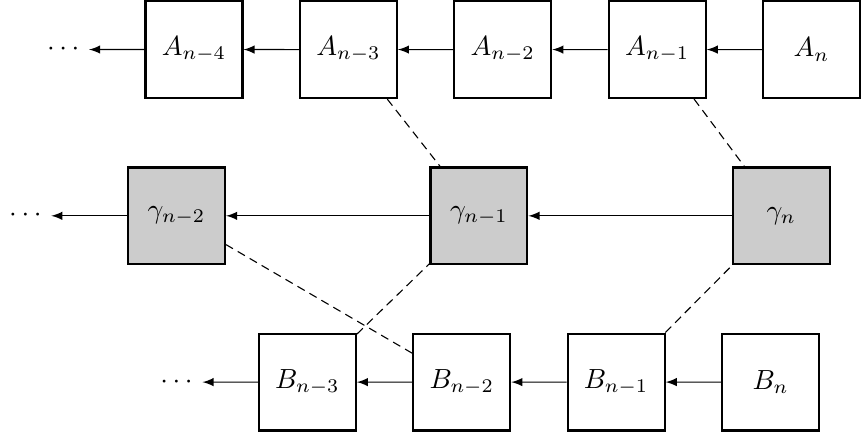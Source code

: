 \documentclass[tikz]{standalone}

\usetikzlibrary{fit}
\usetikzlibrary{positioning}

\begin{document}
\begin{tikzpicture}[scale=0.96]
    \tikzstyle{root} = [draw=black, thick, fill=black!20, rectangle, minimum height=3.5em, minimum width=3.5em, node distance=3em];
    \tikzstyle{org-block} = [draw, thick, fill=white, rectangle, minimum height=3.5em, minimum width=3.5em, node distance=2em];
    \tikzstyle{link} = [-, thin, densely dashed];
    \tikzstyle{pointer} = [thin, -latex];

    \node (org-a-0) at (-2.5, 2.2)                {$\cdots$};
    \node[org-block] (org-a-1) [right=of org-a-0] {$A_{n-4}$}
        edge [pointer] (org-a-0.east);
    \node[org-block] (org-a-2)  [right=of org-a-1] {$A_{n-3}$}
        edge [pointer] (org-a-1.east);
    \node[org-block] (org-a-3)  [right=of org-a-2] {$A_{n-2}$}
        edge [pointer] (org-a-2.east);
    \node[org-block] (org-a-4)  [right=of org-a-3] {$A_{n-1}$}
        edge [pointer] (org-a-3.east);
    \node[org-block] (org-a-5)  [right=of org-a-4] {$A_{n}$}
        edge [pointer] (org-a-4.east);

    \node (root-0) at (-3, 0)        {$\cdots$};
    \node (root-1) at (-1, 0) [root] {$\gamma_{n-2}$}
        edge [pointer] (root-0.east);
    \node (root-2) at ( 3, 0) [root] {$\gamma_{n-1}$}
        edge [pointer] (root-1.east);
    \node (root-3) at ( 7, 0) [root] {$\gamma_{n}$}
        edge [pointer] (root-2.east);

    \node (org-b-0) at (-1, -2.2) {$\cdots$};
    \node[org-block] (org-b-1) [right=of org-b-0] {$B_{n-3}$}
        edge [pointer] (org-b-0.east);
    \node[org-block] (org-b-2) [right=of org-b-1] {$B_{n-2}$}
        edge [pointer] (org-b-1.east);
    \node[org-block] (org-b-3) [right=of org-b-2] {$B_{n-1}$}
        edge [pointer] (org-b-2.east);
    \node[org-block] (org-b-4) [right=of org-b-3] {$B_{n}$}
        edge [pointer] (org-b-3.east);

    \draw [link] (org-a-2) -- (root-2);
    \draw [link] (org-a-4) -- (root-3);
    \draw [link] (org-b-2) -- (root-1);
    \draw [link] (org-b-1) -- (root-2);
    \draw [link] (org-b-3) -- (root-3);
\end{tikzpicture}
\end{document}
